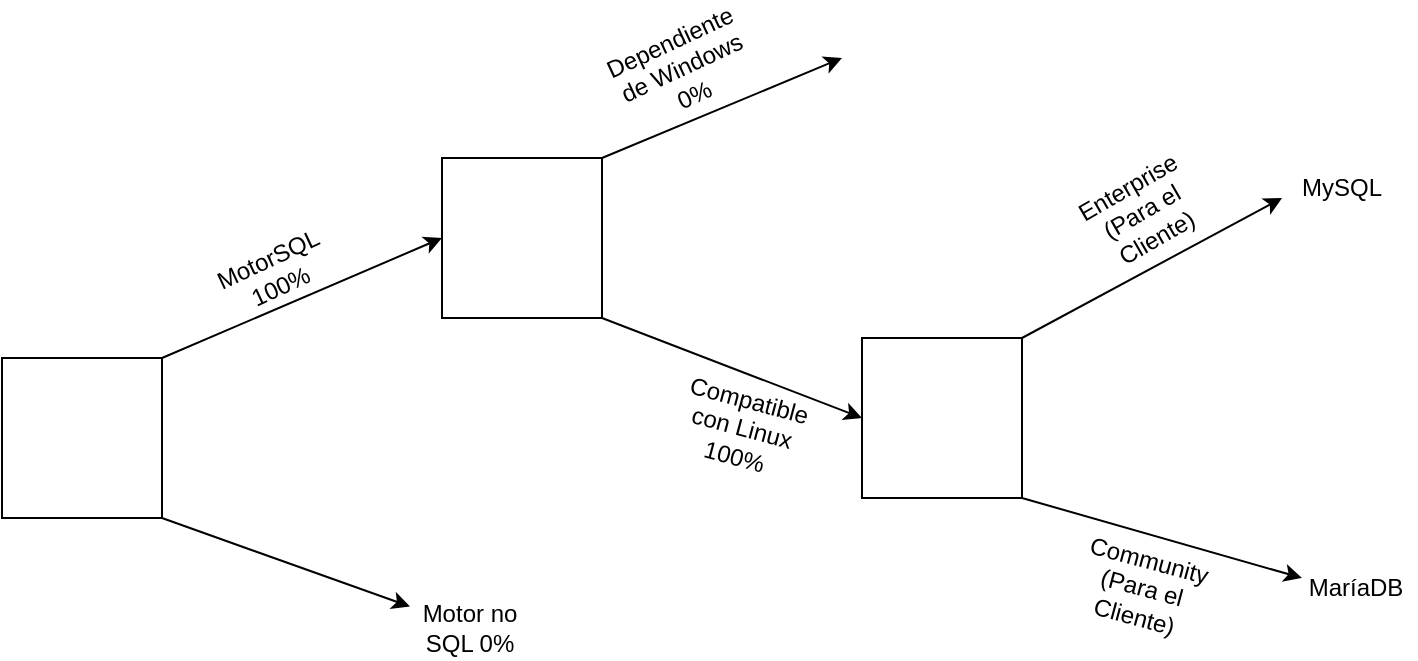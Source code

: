 <mxfile version="24.4.13" type="device">
  <diagram name="Página-1" id="iXElgZFN68MeRkNFTATW">
    <mxGraphModel dx="880" dy="474" grid="1" gridSize="10" guides="1" tooltips="1" connect="1" arrows="1" fold="1" page="1" pageScale="1" pageWidth="827" pageHeight="1169" math="0" shadow="0">
      <root>
        <mxCell id="0" />
        <mxCell id="1" parent="0" />
        <mxCell id="xr_FFsMZGZzaUzc8D3tn-1" value="" style="whiteSpace=wrap;html=1;aspect=fixed;" parent="1" vertex="1">
          <mxGeometry x="180" y="320" width="80" height="80" as="geometry" />
        </mxCell>
        <mxCell id="xr_FFsMZGZzaUzc8D3tn-2" value="" style="endArrow=classic;html=1;rounded=0;" parent="1" edge="1">
          <mxGeometry width="50" height="50" relative="1" as="geometry">
            <mxPoint x="260" y="320" as="sourcePoint" />
            <mxPoint x="400" y="260" as="targetPoint" />
          </mxGeometry>
        </mxCell>
        <mxCell id="xr_FFsMZGZzaUzc8D3tn-3" value="MotorSQL&lt;br&gt;100%" style="text;html=1;align=center;verticalAlign=middle;whiteSpace=wrap;rounded=0;rotation=-25;" parent="1" vertex="1">
          <mxGeometry x="290.41" y="261.86" width="51.89" height="29.85" as="geometry" />
        </mxCell>
        <mxCell id="xr_FFsMZGZzaUzc8D3tn-4" value="" style="endArrow=classic;html=1;rounded=0;" parent="1" target="xr_FFsMZGZzaUzc8D3tn-5" edge="1">
          <mxGeometry width="50" height="50" relative="1" as="geometry">
            <mxPoint x="260" y="400" as="sourcePoint" />
            <mxPoint x="360" y="450" as="targetPoint" />
          </mxGeometry>
        </mxCell>
        <mxCell id="xr_FFsMZGZzaUzc8D3tn-5" value="Motor no SQL 0%" style="text;html=1;align=center;verticalAlign=middle;whiteSpace=wrap;rounded=0;rotation=0;" parent="1" vertex="1">
          <mxGeometry x="384" y="440" width="60" height="30" as="geometry" />
        </mxCell>
        <mxCell id="xr_FFsMZGZzaUzc8D3tn-6" value="" style="whiteSpace=wrap;html=1;aspect=fixed;" parent="1" vertex="1">
          <mxGeometry x="400" y="220" width="80" height="80" as="geometry" />
        </mxCell>
        <mxCell id="xr_FFsMZGZzaUzc8D3tn-7" value="" style="endArrow=classic;html=1;rounded=0;" parent="1" edge="1">
          <mxGeometry width="50" height="50" relative="1" as="geometry">
            <mxPoint x="480" y="220" as="sourcePoint" />
            <mxPoint x="600" y="170" as="targetPoint" />
          </mxGeometry>
        </mxCell>
        <mxCell id="xr_FFsMZGZzaUzc8D3tn-8" value="" style="endArrow=classic;html=1;rounded=0;" parent="1" edge="1">
          <mxGeometry width="50" height="50" relative="1" as="geometry">
            <mxPoint x="480" y="300" as="sourcePoint" />
            <mxPoint x="610" y="350" as="targetPoint" />
          </mxGeometry>
        </mxCell>
        <mxCell id="xr_FFsMZGZzaUzc8D3tn-9" value="Compatible con Linux 100%" style="text;html=1;align=center;verticalAlign=middle;whiteSpace=wrap;rounded=0;rotation=15;" parent="1" vertex="1">
          <mxGeometry x="520" y="340" width="60" height="30" as="geometry" />
        </mxCell>
        <mxCell id="xr_FFsMZGZzaUzc8D3tn-10" value="Dependiente de Windows 0%" style="text;html=1;align=center;verticalAlign=middle;whiteSpace=wrap;rounded=0;rotation=-25;" parent="1" vertex="1">
          <mxGeometry x="490" y="160" width="60" height="30" as="geometry" />
        </mxCell>
        <mxCell id="xr_FFsMZGZzaUzc8D3tn-11" value="" style="whiteSpace=wrap;html=1;aspect=fixed;" parent="1" vertex="1">
          <mxGeometry x="610" y="310" width="80" height="80" as="geometry" />
        </mxCell>
        <mxCell id="xr_FFsMZGZzaUzc8D3tn-12" value="" style="endArrow=classic;html=1;rounded=0;" parent="1" edge="1">
          <mxGeometry width="50" height="50" relative="1" as="geometry">
            <mxPoint x="690" y="310" as="sourcePoint" />
            <mxPoint x="820" y="240" as="targetPoint" />
          </mxGeometry>
        </mxCell>
        <mxCell id="xr_FFsMZGZzaUzc8D3tn-13" value="" style="endArrow=classic;html=1;rounded=0;" parent="1" edge="1">
          <mxGeometry width="50" height="50" relative="1" as="geometry">
            <mxPoint x="690" y="390" as="sourcePoint" />
            <mxPoint x="830" y="430" as="targetPoint" />
          </mxGeometry>
        </mxCell>
        <mxCell id="xr_FFsMZGZzaUzc8D3tn-14" value="Enterprise (Para el Cliente)" style="text;html=1;align=center;verticalAlign=middle;whiteSpace=wrap;rounded=0;rotation=-30;" parent="1" vertex="1">
          <mxGeometry x="720" y="231.86" width="60" height="30" as="geometry" />
        </mxCell>
        <mxCell id="xr_FFsMZGZzaUzc8D3tn-15" value="MySQL" style="text;html=1;align=center;verticalAlign=middle;whiteSpace=wrap;rounded=0;" parent="1" vertex="1">
          <mxGeometry x="820" y="220" width="60" height="30" as="geometry" />
        </mxCell>
        <mxCell id="xr_FFsMZGZzaUzc8D3tn-16" value="MaríaDB" style="text;html=1;align=center;verticalAlign=middle;whiteSpace=wrap;rounded=0;" parent="1" vertex="1">
          <mxGeometry x="827" y="420" width="60" height="30" as="geometry" />
        </mxCell>
        <mxCell id="xr_FFsMZGZzaUzc8D3tn-17" value="Community (Para el Cliente)" style="text;html=1;align=center;verticalAlign=middle;whiteSpace=wrap;rounded=0;rotation=15;" parent="1" vertex="1">
          <mxGeometry x="720" y="420" width="60" height="30" as="geometry" />
        </mxCell>
      </root>
    </mxGraphModel>
  </diagram>
</mxfile>
